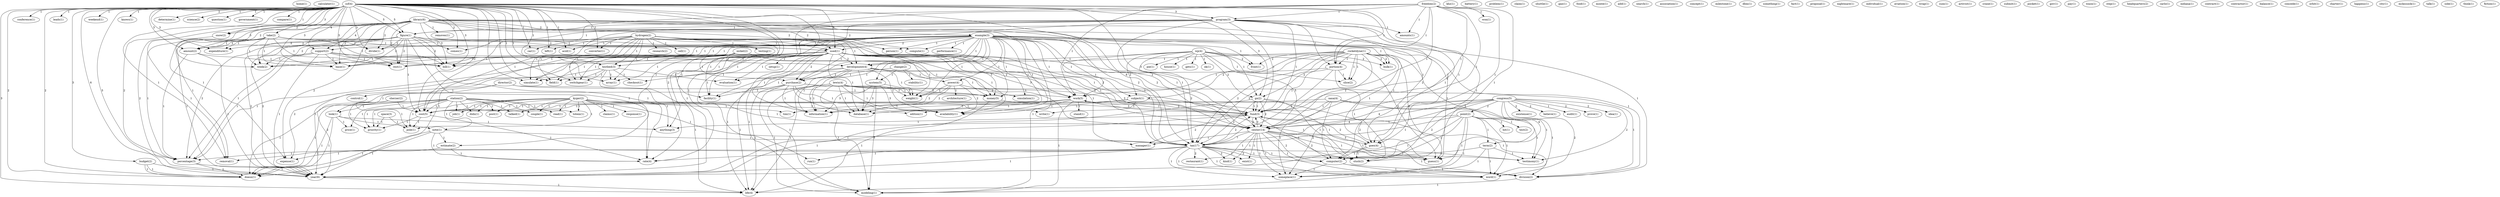 digraph G {
  home [ label="home(1)" ];
  calculater [ label="calculater(1)" ];
  hydrogen [ label="hydrogen(2)" ];
  research [ label="research(2)" ];
  cell [ label="cell(1)" ];
  testing [ label="testing(1)" ];
  car [ label="car(1)" ];
  left [ label="left(1)" ];
  acid [ label="acid(1)" ];
  converter [ label="converter(1)" ];
  used [ label="used(1)" ];
  testbed [ label="testbed(3)" ];
  development [ label="development(4)" ];
  purchase [ label="purchase(2)" ];
  switchgear [ label="switchgear(1)" ];
  facility [ label="facility(1)" ];
  field [ label="field(1)" ];
  simulate [ label="simulate(1)" ];
  array [ label="array(1)" ];
  money [ label="money(5)" ];
  khz [ label="khz(1)" ];
  battery [ label="battery(1)" ];
  problem [ label="problem(1)" ];
  kyger [ label="kyger(2)" ];
  claims [ label="claims(1)" ];
  response [ label="response(1)" ];
  read [ label="read(1)" ];
  job [ label="job(1)" ];
  didn [ label="didn(1)" ];
  write [ label="write(1)" ];
  couple [ label="couple(1)" ];
  post [ label="post(1)" ];
  center [ label="center(14)" ];
  tim [ label="tim(1)" ];
  edition [ label="edition(1)" ];
  talked [ label="talked(1)" ];
  tax [ label="tax(17)" ];
  totem [ label="totem(1)" ];
  cost [ label="cost(5)" ];
  pole [ label="pole(1)" ];
  priority [ label="priority(1)" ];
  library [ label="library(6)" ];
  example [ label="example(3)" ];
  person [ label="person(1)" ];
  compute [ label="compute(1)" ];
  support [ label="support(2)" ];
  snow [ label="snow(2)" ];
  week [ label="week(2)" ];
  removes [ label="removes(1)" ];
  base [ label="base(1)" ];
  divide [ label="divide(1)" ];
  goes [ label="goes(4)" ];
  rest [ label="rest(1)" ];
  amount [ label="amount(2)" ];
  bill [ label="bill(1)" ];
  expense [ label="expense(1)" ];
  percentage [ label="percentage(3)" ];
  year [ label="year(6)" ];
  computer [ label="computer(2)" ];
  removal [ label="removal(1)" ];
  division [ label="division(2)" ];
  change [ label="change(2)" ];
  power [ label="power(4)" ];
  system [ label="system(5)" ];
  stability [ label="stability(1)" ];
  evaluation [ label="evaluation(1)" ];
  simulation [ label="simulation(1)" ];
  front [ label="front(1)" ];
  subject [ label="subject(1)" ];
  performance [ label="performance(1)" ];
  go [ label="go(2)" ];
  weight [ label="weight(1)" ];
  work [ label="work(5)" ];
  availability [ label="availability(1)" ];
  information [ label="information(1)" ];
  guess [ label="guess(1)" ];
  database [ label="database(1)" ];
  bulk [ label="bulk(1)" ];
  modeling [ label="modeling(1)" ];
  freedom [ label="freedom(2)" ];
  program [ label="program(3)" ];
  fund [ label="fund(4)" ];
  amounts [ label="amounts(1)" ];
  portion [ label="portion(4)" ];
  anything [ label="anything(3)" ];
  won [ label="won(1)" ];
  slush [ label="slush(2)" ];
  fund [ label="fund(3)" ];
  claim [ label="claim(1)" ];
  architecture [ label="architecture(1)" ];
  shuttle [ label="shuttle(1)" ];
  wp [ label="wp(4)" ];
  pie [ label="pie(1)" ];
  house [ label="house(1)" ];
  gets [ label="gets(1)" ];
  ok [ label="ok(1)" ];
  slice [ label="slice(2)" ];
  gao [ label="gao(1)" ];
  food [ label="food(1)" ];
  monte [ label="monte(1)" ];
  add [ label="add(1)" ];
  director [ label="director(2)" ];
  look [ label="look(1)" ];
  control [ label="control(1)" ];
  search [ label="search(1)" ];
  association [ label="association(1)" ];
  congress [ label="congress(5)" ];
  believe [ label="believe(1)" ];
  audit [ label="audit(1)" ];
  prove [ label="prove(1)" ];
  idea [ label="idea(1)" ];
  existense [ label="existense(1)" ];
  point [ label="point(2)" ];
  term [ label="term(2)" ];
  testimony [ label="testimony(1)" ];
  someplace [ label="someplace(1)" ];
  word [ label="word(1)" ];
  ssf [ label="ssf(4)" ];
  conference [ label="conference(1)" ];
  take [ label="take(2)" ];
  leads [ label="leads(1)" ];
  figure [ label="figure(2)" ];
  comes [ label="comes(1)" ];
  weekend [ label="weekend(1)" ];
  budget [ label="budget(2)" ];
  expenditure [ label="expenditure(1)" ];
  knows [ label="knows(1)" ];
  doesn [ label="doesn(1)" ];
  estimate [ label="estimate(2)" ];
  determine [ label="determine(1)" ];
  science [ label="science(2)" ];
  figure [ label="figure(1)" ];
  doesn [ label="doesn(1)" ];
  question [ label="question(1)" ];
  government [ label="government(1)" ];
  run [ label="run(1)" ];
  rate [ label="rate(4)" ];
  compare [ label="compare(1)" ];
  life [ label="life(4)" ];
  rocketdyne [ label="rocketdyne(3)" ];
  concept [ label="concept(1)" ];
  milestone [ label="milestone(1)" ];
  dbm [ label="dbm(1)" ];
  station [ label="station(2)" ];
  note [ label="note(1)" ];
  price [ label="price(1)" ];
  something [ label="something(1)" ];
  fact [ label="fact(1)" ];
  proposal [ label="proposal(1)" ];
  nightmare [ label="nightmare(1)" ];
  individual [ label="individual(1)" ];
  aviation [ label="aviation(1)" ];
  manager [ label="manager(1)" ];
  setup [ label="setup(1)" ];
  checkout [ label="checkout(1)" ];
  wrap [ label="wrap(1)" ];
  sum [ label="sum(1)" ];
  activist [ label="activist(1)" ];
  crane [ label="crane(1)" ];
  nickel [ label="nickel(2)" ];
  submit [ label="submit(1)" ];
  pocket [ label="pocket(1)" ];
  gov [ label="gov(1)" ];
  hit [ label="hit(1)" ];
  test [ label="test(2)" ];
  pay [ label="pay(1)" ];
  exist [ label="exist(1)" ];
  restaurant [ label="restaurant(1)" ];
  kind [ label="kind(1)" ];
  wasn [ label="wasn(1)" ];
  step [ label="step(1)" ];
  stand [ label="stand(1)" ];
  rocketdyne [ label="rocketdyne(1)" ];
  headquarters [ label="headquarters(2)" ];
  carlo [ label="carlo(1)" ];
  indiana [ label="indiana(1)" ];
  contract [ label="contract(1)" ];
  lewis [ label="lewis(4)" ];
  sherzer [ label="sherzer(2)" ];
  nasa [ label="nasa(4)" ];
  space [ label="space(3)" ];
  contractor [ label="contractor(1)" ];
  balance [ label="balance(1)" ];
  concede [ label="concede(1)" ];
  orbit [ label="orbit(1)" ];
  charter [ label="charter(1)" ];
  happens [ label="happens(1)" ];
  city [ label="city(1)" ];
  mckissock [ label="mckissock(1)" ];
  talk [ label="talk(1)" ];
  side [ label="side(1)" ];
  think [ label="think(1)" ];
  fiction [ label="fiction(1)" ];
  hydrogen -> research [ label="1" ];
  hydrogen -> cell [ label="1" ];
  hydrogen -> testing [ label="1" ];
  hydrogen -> car [ label="1" ];
  hydrogen -> left [ label="1" ];
  hydrogen -> acid [ label="1" ];
  hydrogen -> converter [ label="1" ];
  hydrogen -> used [ label="1" ];
  hydrogen -> testbed [ label="1" ];
  hydrogen -> development [ label="1" ];
  hydrogen -> purchase [ label="1" ];
  hydrogen -> switchgear [ label="1" ];
  hydrogen -> facility [ label="1" ];
  hydrogen -> field [ label="1" ];
  hydrogen -> simulate [ label="1" ];
  hydrogen -> array [ label="1" ];
  hydrogen -> money [ label="1" ];
  kyger -> claims [ label="1" ];
  kyger -> response [ label="1" ];
  kyger -> read [ label="1" ];
  kyger -> job [ label="1" ];
  kyger -> didn [ label="1" ];
  kyger -> write [ label="1" ];
  kyger -> couple [ label="1" ];
  kyger -> post [ label="1" ];
  kyger -> center [ label="1" ];
  kyger -> tim [ label="1" ];
  kyger -> edition [ label="1" ];
  kyger -> talked [ label="1" ];
  kyger -> tax [ label="1" ];
  kyger -> totem [ label="1" ];
  kyger -> cost [ label="1" ];
  kyger -> pole [ label="1" ];
  kyger -> priority [ label="1" ];
  library -> example [ label="2" ];
  library -> person [ label="2" ];
  library -> compute [ label="2" ];
  library -> support [ label="4" ];
  library -> snow [ label="2" ];
  library -> used [ label="2" ];
  library -> week [ label="2" ];
  library -> removes [ label="1" ];
  library -> base [ label="2" ];
  library -> center [ label="2" ];
  library -> divide [ label="2" ];
  library -> goes [ label="2" ];
  library -> tax [ label="2" ];
  library -> rest [ label="2" ];
  library -> amount [ label="2" ];
  library -> bill [ label="2" ];
  library -> expense [ label="2" ];
  library -> percentage [ label="2" ];
  library -> year [ label="2" ];
  library -> computer [ label="1" ];
  library -> removal [ label="1" ];
  library -> division [ label="1" ];
  change -> power [ label="1" ];
  change -> system [ label="1" ];
  change -> stability [ label="1" ];
  change -> evaluation [ label="1" ];
  example -> power [ label="1" ];
  example -> person [ label="1" ];
  example -> simulation [ label="1" ];
  example -> compute [ label="1" ];
  example -> support [ label="1" ];
  example -> front [ label="1" ];
  example -> subject [ label="1" ];
  example -> performance [ label="1" ];
  example -> system [ label="1" ];
  example -> go [ label="1" ];
  example -> used [ label="2" ];
  example -> week [ label="1" ];
  example -> base [ label="1" ];
  example -> development [ label="1" ];
  example -> purchase [ label="1" ];
  example -> center [ label="2" ];
  example -> weight [ label="1" ];
  example -> divide [ label="1" ];
  example -> work [ label="1" ];
  example -> tax [ label="1" ];
  example -> rest [ label="1" ];
  example -> availability [ label="1" ];
  example -> amount [ label="1" ];
  example -> bill [ label="1" ];
  example -> percentage [ label="1" ];
  example -> information [ label="1" ];
  example -> guess [ label="1" ];
  example -> database [ label="1" ];
  example -> year [ label="1" ];
  example -> division [ label="1" ];
  example -> bulk [ label="1" ];
  example -> modeling [ label="1" ];
  freedom -> program [ label="1" ];
  freedom -> fund [ label="1" ];
  freedom -> amounts [ label="1" ];
  freedom -> portion [ label="1" ];
  freedom -> anything [ label="1" ];
  freedom -> center [ label="1" ];
  freedom -> goes [ label="1" ];
  freedom -> won [ label="1" ];
  freedom -> work [ label="1" ];
  freedom -> slush [ label="1" ];
  freedom -> cost [ label="1" ];
  freedom -> fund [ label="1" ];
  power -> simulation [ label="2" ];
  power -> architecture [ label="1" ];
  power -> weight [ label="2" ];
  power -> availability [ label="2" ];
  power -> information [ label="2" ];
  power -> database [ label="2" ];
  wp -> pie [ label="1" ];
  wp -> house [ label="1" ];
  wp -> front [ label="2" ];
  wp -> subject [ label="2" ];
  wp -> go [ label="2" ];
  wp -> development [ label="1" ];
  wp -> center [ label="5" ];
  wp -> gets [ label="1" ];
  wp -> work [ label="1" ];
  wp -> ok [ label="1" ];
  wp -> tax [ label="2" ];
  wp -> slice [ label="1" ];
  wp -> guess [ label="2" ];
  wp -> bulk [ label="2" ];
  director -> look [ label="1" ];
  director -> anything [ label="1" ];
  director -> control [ label="1" ];
  director -> money [ label="1" ];
  congress -> believe [ label="2" ];
  congress -> audit [ label="1" ];
  congress -> prove [ label="2" ];
  congress -> idea [ label="2" ];
  congress -> existense [ label="2" ];
  congress -> point [ label="2" ];
  congress -> center [ label="4" ];
  congress -> tax [ label="4" ];
  congress -> term [ label="4" ];
  congress -> cost [ label="1" ];
  congress -> testimony [ label="2" ];
  congress -> computer [ label="2" ];
  congress -> someplace [ label="2" ];
  congress -> word [ label="2" ];
  ssf -> conference [ label="1" ];
  ssf -> car [ label="1" ];
  ssf -> support [ label="4" ];
  ssf -> take [ label="3" ];
  ssf -> snow [ label="1" ];
  ssf -> leads [ label="1" ];
  ssf -> left [ label="1" ];
  ssf -> acid [ label="1" ];
  ssf -> program [ label="3" ];
  ssf -> converter [ label="1" ];
  ssf -> figure [ label="5" ];
  ssf -> go [ label="3" ];
  ssf -> used [ label="3" ];
  ssf -> week [ label="3" ];
  ssf -> testbed [ label="1" ];
  ssf -> base [ label="3" ];
  ssf -> portion [ label="1" ];
  ssf -> center [ label="3" ];
  ssf -> divide [ label="3" ];
  ssf -> comes [ label="2" ];
  ssf -> switchgear [ label="1" ];
  ssf -> goes [ label="1" ];
  ssf -> weekend [ label="1" ];
  ssf -> tax [ label="6" ];
  ssf -> rest [ label="3" ];
  ssf -> budget [ label="3" ];
  ssf -> expenditure [ label="3" ];
  ssf -> knows [ label="1" ];
  ssf -> doesn [ label="2" ];
  ssf -> estimate [ label="1" ];
  ssf -> field [ label="1" ];
  ssf -> determine [ label="2" ];
  ssf -> science [ label="1" ];
  ssf -> simulate [ label="1" ];
  ssf -> amount [ label="3" ];
  ssf -> bill [ label="3" ];
  ssf -> cost [ label="2" ];
  ssf -> array [ label="1" ];
  ssf -> expense [ label="1" ];
  ssf -> percentage [ label="6" ];
  ssf -> figure [ label="5" ];
  ssf -> doesn [ label="2" ];
  ssf -> year [ label="5" ];
  ssf -> removal [ label="1" ];
  ssf -> question [ label="1" ];
  ssf -> government [ label="1" ];
  ssf -> run [ label="1" ];
  ssf -> rate [ label="2" ];
  ssf -> compare [ label="1" ];
  ssf -> life [ label="3" ];
  rocketdyne -> front [ label="2" ];
  rocketdyne -> subject [ label="2" ];
  rocketdyne -> go [ label="2" ];
  rocketdyne -> portion [ label="1" ];
  rocketdyne -> development [ label="1" ];
  rocketdyne -> center [ label="2" ];
  rocketdyne -> goes [ label="1" ];
  rocketdyne -> work [ label="1" ];
  rocketdyne -> tax [ label="2" ];
  rocketdyne -> slice [ label="1" ];
  rocketdyne -> guess [ label="2" ];
  rocketdyne -> bulk [ label="2" ];
  support -> week [ label="1" ];
  support -> base [ label="1" ];
  support -> center [ label="1" ];
  support -> rest [ label="1" ];
  support -> bill [ label="1" ];
  support -> percentage [ label="1" ];
  support -> year [ label="1" ];
  subject -> write [ label="1" ];
  subject -> tim [ label="1" ];
  subject -> edition [ label="1" ];
  subject -> guess [ label="1" ];
  take -> used [ label="1" ];
  take -> week [ label="1" ];
  take -> base [ label="1" ];
  take -> divide [ label="1" ];
  take -> rest [ label="1" ];
  take -> expenditure [ label="1" ];
  take -> amount [ label="1" ];
  take -> bill [ label="1" ];
  take -> percentage [ label="1" ];
  take -> year [ label="1" ];
  snow -> removal [ label="1" ];
  station -> look [ label="1" ];
  station -> read [ label="1" ];
  station -> job [ label="1" ];
  station -> didn [ label="1" ];
  station -> note [ label="1" ];
  station -> couple [ label="1" ];
  station -> post [ label="1" ];
  station -> talked [ label="1" ];
  station -> totem [ label="1" ];
  station -> doesn [ label="1" ];
  station -> cost [ label="1" ];
  station -> price [ label="1" ];
  station -> doesn [ label="1" ];
  station -> pole [ label="1" ];
  station -> priority [ label="1" ];
  look -> note [ label="1" ];
  look -> anything [ label="1" ];
  look -> doesn [ label="1" ];
  look -> price [ label="1" ];
  look -> doesn [ label="1" ];
  system -> weight [ label="3" ];
  system -> availability [ label="3" ];
  system -> information [ label="3" ];
  system -> database [ label="3" ];
  system -> modeling [ label="3" ];
  program -> figure [ label="1" ];
  program -> fund [ label="1" ];
  program -> amounts [ label="1" ];
  program -> portion [ label="1" ];
  program -> center [ label="1" ];
  program -> comes [ label="1" ];
  program -> goes [ label="1" ];
  program -> tax [ label="1" ];
  program -> slush [ label="1" ];
  program -> cost [ label="1" ];
  program -> figure [ label="1" ];
  program -> year [ label="1" ];
  program -> rate [ label="1" ];
  program -> fund [ label="1" ];
  figure -> used [ label="2" ];
  figure -> week [ label="2" ];
  figure -> base [ label="2" ];
  figure -> center [ label="2" ];
  figure -> divide [ label="2" ];
  figure -> comes [ label="1" ];
  figure -> tax [ label="1" ];
  figure -> rest [ label="2" ];
  figure -> expenditure [ label="2" ];
  figure -> amount [ label="2" ];
  figure -> bill [ label="2" ];
  figure -> cost [ label="1" ];
  figure -> percentage [ label="2" ];
  figure -> year [ label="2" ];
  figure -> rate [ label="1" ];
  go -> fund [ label="1" ];
  go -> center [ label="2" ];
  go -> tax [ label="2" ];
  go -> slush [ label="1" ];
  go -> guess [ label="2" ];
  go -> year [ label="1" ];
  go -> fund [ label="1" ];
  used -> week [ label="1" ];
  used -> fund [ label="1" ];
  used -> testbed [ label="1" ];
  used -> base [ label="1" ];
  used -> development [ label="2" ];
  used -> purchase [ label="2" ];
  used -> center [ label="2" ];
  used -> weight [ label="1" ];
  used -> manager [ label="1" ];
  used -> evaluation [ label="1" ];
  used -> work [ label="2" ];
  used -> setup [ label="1" ];
  used -> rest [ label="1" ];
  used -> facility [ label="1" ];
  used -> availability [ label="1" ];
  used -> bill [ label="1" ];
  used -> percentage [ label="1" ];
  used -> information [ label="1" ];
  used -> database [ label="1" ];
  used -> money [ label="1" ];
  used -> year [ label="1" ];
  used -> checkout [ label="1" ];
  used -> modeling [ label="1" ];
  used -> fund [ label="1" ];
  used -> life [ label="1" ];
  fund -> anything [ label="1" ];
  fund -> center [ label="2" ];
  fund -> manager [ label="2" ];
  fund -> work [ label="2" ];
  fund -> computer [ label="1" ];
  fund -> division [ label="1" ];
  testbed -> evaluation [ label="1" ];
  testbed -> switchgear [ label="1" ];
  testbed -> field [ label="1" ];
  testbed -> simulate [ label="1" ];
  testbed -> array [ label="1" ];
  testbed -> checkout [ label="1" ];
  testbed -> life [ label="1" ];
  note -> tax [ label="1" ];
  note -> doesn [ label="1" ];
  note -> estimate [ label="1" ];
  note -> doesn [ label="1" ];
  note -> rate [ label="1" ];
  nickel -> development [ label="1" ];
  nickel -> purchase [ label="1" ];
  nickel -> switchgear [ label="1" ];
  nickel -> facility [ label="1" ];
  nickel -> field [ label="1" ];
  nickel -> simulate [ label="1" ];
  nickel -> array [ label="1" ];
  nickel -> money [ label="1" ];
  portion -> tax [ label="2" ];
  portion -> slush [ label="1" ];
  portion -> expense [ label="2" ];
  portion -> slice [ label="1" ];
  portion -> fund [ label="1" ];
  development -> purchase [ label="2" ];
  development -> weight [ label="1" ];
  development -> work [ label="3" ];
  development -> facility [ label="1" ];
  development -> availability [ label="1" ];
  development -> information [ label="1" ];
  development -> database [ label="1" ];
  development -> money [ label="1" ];
  development -> modeling [ label="1" ];
  development -> life [ label="1" ];
  point -> center [ label="1" ];
  point -> hit [ label="1" ];
  point -> tax [ label="1" ];
  point -> term [ label="1" ];
  point -> testimony [ label="1" ];
  point -> year [ label="1" ];
  point -> test [ label="1" ];
  point -> computer [ label="1" ];
  point -> someplace [ label="1" ];
  point -> word [ label="1" ];
  point -> life [ label="1" ];
  purchase -> weight [ label="1" ];
  purchase -> work [ label="1" ];
  purchase -> facility [ label="1" ];
  purchase -> availability [ label="1" ];
  purchase -> information [ label="1" ];
  purchase -> database [ label="1" ];
  purchase -> modeling [ label="1" ];
  purchase -> life [ label="1" ];
  center -> manager [ label="1" ];
  center -> goes [ label="3" ];
  center -> tax [ label="7" ];
  center -> slush [ label="2" ];
  center -> exist [ label="1" ];
  center -> testimony [ label="1" ];
  center -> restaurant [ label="1" ];
  center -> guess [ label="1" ];
  center -> computer [ label="2" ];
  center -> division [ label="1" ];
  center -> someplace [ label="1" ];
  center -> kind [ label="1" ];
  center -> word [ label="1" ];
  center -> fund [ label="3" ];
  goes -> slush [ label="1" ];
  goes -> computer [ label="1" ];
  goes -> division [ label="1" ];
  goes -> fund [ label="2" ];
  work -> slush [ label="1" ];
  work -> availability [ label="1" ];
  work -> stand [ label="1" ];
  work -> cost [ label="1" ];
  work -> information [ label="1" ];
  work -> database [ label="1" ];
  work -> modeling [ label="1" ];
  work -> fund [ label="1" ];
  rocketdyne -> tax [ label="2" ];
  rocketdyne -> slice [ label="1" ];
  rocketdyne -> guess [ label="2" ];
  rocketdyne -> bulk [ label="2" ];
  tax -> slush [ label="1" ];
  tax -> exist [ label="1" ];
  tax -> testimony [ label="1" ];
  tax -> restaurant [ label="2" ];
  tax -> percentage [ label="1" ];
  tax -> guess [ label="1" ];
  tax -> year [ label="1" ];
  tax -> computer [ label="2" ];
  tax -> removal [ label="1" ];
  tax -> run [ label="1" ];
  tax -> division [ label="1" ];
  tax -> rate [ label="3" ];
  tax -> someplace [ label="1" ];
  tax -> kind [ label="2" ];
  tax -> word [ label="1" ];
  tax -> fund [ label="2" ];
  term -> testimony [ label="1" ];
  term -> computer [ label="1" ];
  term -> someplace [ label="1" ];
  term -> word [ label="1" ];
  budget -> doesn [ label="1" ];
  budget -> doesn [ label="1" ];
  budget -> year [ label="1" ];
  lewis -> availability [ label="1" ];
  lewis -> information [ label="1" ];
  lewis -> database [ label="1" ];
  lewis -> money [ label="3" ];
  lewis -> year [ label="2" ];
  lewis -> division [ label="1" ];
  lewis -> modeling [ label="1" ];
  lewis -> fund [ label="3" ];
  lewis -> life [ label="1" ];
  sherzer -> cost [ label="1" ];
  sherzer -> pole [ label="1" ];
  sherzer -> priority [ label="1" ];
  estimate -> expense [ label="1" ];
  estimate -> rate [ label="1" ];
  amount -> bill [ label="1" ];
  amount -> percentage [ label="1" ];
  amount -> year [ label="1" ];
  nasa -> cost [ label="1" ];
  nasa -> testimony [ label="1" ];
  nasa -> computer [ label="1" ];
  nasa -> someplace [ label="1" ];
  nasa -> word [ label="1" ];
  nasa -> fund [ label="1" ];
  cost -> rate [ label="1" ];
  cost -> pole [ label="1" ];
  cost -> priority [ label="1" ];
  space -> pole [ label="1" ];
  space -> priority [ label="1" ];
  percentage -> doesn [ label="1" ];
  percentage -> year [ label="1" ];
  figure -> year [ label="2" ];
  figure -> rate [ label="1" ];
  money -> fund [ label="3" ];
  money -> life [ label="1" ];
  year -> fund [ label="1" ];
  year -> life [ label="1" ];
  computer -> division [ label="1" ];
  computer -> someplace [ label="1" ];
  computer -> word [ label="1" ];
  division -> modeling [ label="1" ];
}
